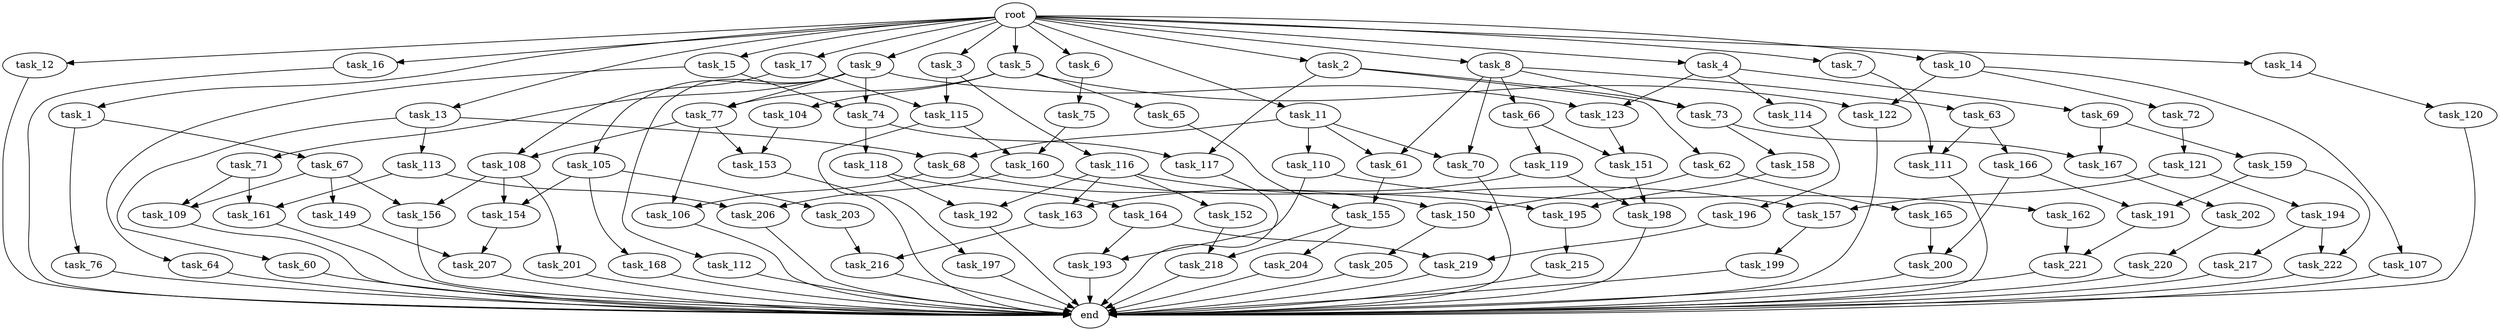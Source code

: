 digraph G {
  root [size="0.000000"];
  task_1 [size="10.240000"];
  task_2 [size="10.240000"];
  task_3 [size="10.240000"];
  task_4 [size="10.240000"];
  task_5 [size="10.240000"];
  task_6 [size="10.240000"];
  task_7 [size="10.240000"];
  task_8 [size="10.240000"];
  task_9 [size="10.240000"];
  task_10 [size="10.240000"];
  task_11 [size="10.240000"];
  task_12 [size="10.240000"];
  task_13 [size="10.240000"];
  task_14 [size="10.240000"];
  task_15 [size="10.240000"];
  task_16 [size="10.240000"];
  task_17 [size="10.240000"];
  task_60 [size="4209067950.080000"];
  task_61 [size="1546188226.560000"];
  task_62 [size="3092376453.120000"];
  task_63 [size="773094113.280000"];
  task_64 [size="4209067950.080000"];
  task_65 [size="8589934592.000000"];
  task_66 [size="773094113.280000"];
  task_67 [size="4209067950.080000"];
  task_68 [size="4982162063.360000"];
  task_69 [size="4209067950.080000"];
  task_70 [size="1546188226.560000"];
  task_71 [size="773094113.280000"];
  task_72 [size="6957847019.520000"];
  task_73 [size="3865470566.400000"];
  task_74 [size="4982162063.360000"];
  task_75 [size="6957847019.520000"];
  task_76 [size="4209067950.080000"];
  task_77 [size="9363028705.280001"];
  task_104 [size="8589934592.000000"];
  task_105 [size="773094113.280000"];
  task_106 [size="12799002542.080000"];
  task_107 [size="6957847019.520000"];
  task_108 [size="5583457484.800000"];
  task_109 [size="3435973836.800000"];
  task_110 [size="773094113.280000"];
  task_111 [size="7301444403.200000"];
  task_112 [size="773094113.280000"];
  task_113 [size="4209067950.080000"];
  task_114 [size="4209067950.080000"];
  task_115 [size="8332236554.240000"];
  task_116 [size="6957847019.520000"];
  task_117 [size="3435973836.800000"];
  task_118 [size="343597383.680000"];
  task_119 [size="343597383.680000"];
  task_120 [size="6957847019.520000"];
  task_121 [size="8589934592.000000"];
  task_122 [size="15547781611.520000"];
  task_123 [size="4982162063.360000"];
  task_149 [size="3092376453.120000"];
  task_150 [size="9363028705.280001"];
  task_151 [size="687194767.360000"];
  task_152 [size="6957847019.520000"];
  task_153 [size="12799002542.080000"];
  task_154 [size="11166914969.600000"];
  task_155 [size="9964324126.719999"];
  task_156 [size="10050223472.639999"];
  task_157 [size="15547781611.520000"];
  task_158 [size="3092376453.120000"];
  task_159 [size="1374389534.720000"];
  task_160 [size="13915694039.040001"];
  task_161 [size="3435973836.800000"];
  task_162 [size="1374389534.720000"];
  task_163 [size="11166914969.600000"];
  task_164 [size="3092376453.120000"];
  task_165 [size="773094113.280000"];
  task_166 [size="343597383.680000"];
  task_167 [size="4466765987.840000"];
  task_168 [size="4209067950.080000"];
  task_191 [size="7645041786.880000"];
  task_192 [size="10050223472.639999"];
  task_193 [size="3521873182.720000"];
  task_194 [size="8589934592.000000"];
  task_195 [size="8332236554.240000"];
  task_196 [size="4209067950.080000"];
  task_197 [size="6957847019.520000"];
  task_198 [size="4982162063.360000"];
  task_199 [size="1374389534.720000"];
  task_200 [size="9706626088.960001"];
  task_201 [size="6957847019.520000"];
  task_202 [size="773094113.280000"];
  task_203 [size="4209067950.080000"];
  task_204 [size="343597383.680000"];
  task_205 [size="343597383.680000"];
  task_206 [size="10050223472.639999"];
  task_207 [size="8933531975.680000"];
  task_215 [size="6957847019.520000"];
  task_216 [size="6356551598.080000"];
  task_217 [size="3092376453.120000"];
  task_218 [size="1116691496.960000"];
  task_219 [size="9105330667.520000"];
  task_220 [size="2147483648.000000"];
  task_221 [size="6270652252.160000"];
  task_222 [size="5239860101.120000"];
  end [size="0.000000"];

  root -> task_1 [size="1.000000"];
  root -> task_2 [size="1.000000"];
  root -> task_3 [size="1.000000"];
  root -> task_4 [size="1.000000"];
  root -> task_5 [size="1.000000"];
  root -> task_6 [size="1.000000"];
  root -> task_7 [size="1.000000"];
  root -> task_8 [size="1.000000"];
  root -> task_9 [size="1.000000"];
  root -> task_10 [size="1.000000"];
  root -> task_11 [size="1.000000"];
  root -> task_12 [size="1.000000"];
  root -> task_13 [size="1.000000"];
  root -> task_14 [size="1.000000"];
  root -> task_15 [size="1.000000"];
  root -> task_16 [size="1.000000"];
  root -> task_17 [size="1.000000"];
  task_1 -> task_67 [size="411041792.000000"];
  task_1 -> task_76 [size="411041792.000000"];
  task_2 -> task_62 [size="301989888.000000"];
  task_2 -> task_73 [size="301989888.000000"];
  task_2 -> task_117 [size="301989888.000000"];
  task_3 -> task_115 [size="679477248.000000"];
  task_3 -> task_116 [size="679477248.000000"];
  task_4 -> task_69 [size="411041792.000000"];
  task_4 -> task_114 [size="411041792.000000"];
  task_4 -> task_123 [size="411041792.000000"];
  task_5 -> task_65 [size="838860800.000000"];
  task_5 -> task_77 [size="838860800.000000"];
  task_5 -> task_104 [size="838860800.000000"];
  task_5 -> task_122 [size="838860800.000000"];
  task_6 -> task_75 [size="679477248.000000"];
  task_7 -> task_111 [size="679477248.000000"];
  task_8 -> task_61 [size="75497472.000000"];
  task_8 -> task_63 [size="75497472.000000"];
  task_8 -> task_66 [size="75497472.000000"];
  task_8 -> task_70 [size="75497472.000000"];
  task_8 -> task_73 [size="75497472.000000"];
  task_9 -> task_71 [size="75497472.000000"];
  task_9 -> task_74 [size="75497472.000000"];
  task_9 -> task_77 [size="75497472.000000"];
  task_9 -> task_105 [size="75497472.000000"];
  task_9 -> task_112 [size="75497472.000000"];
  task_9 -> task_123 [size="75497472.000000"];
  task_10 -> task_72 [size="679477248.000000"];
  task_10 -> task_107 [size="679477248.000000"];
  task_10 -> task_122 [size="679477248.000000"];
  task_11 -> task_61 [size="75497472.000000"];
  task_11 -> task_68 [size="75497472.000000"];
  task_11 -> task_70 [size="75497472.000000"];
  task_11 -> task_110 [size="75497472.000000"];
  task_12 -> end [size="1.000000"];
  task_13 -> task_60 [size="411041792.000000"];
  task_13 -> task_68 [size="411041792.000000"];
  task_13 -> task_113 [size="411041792.000000"];
  task_14 -> task_120 [size="679477248.000000"];
  task_15 -> task_64 [size="411041792.000000"];
  task_15 -> task_74 [size="411041792.000000"];
  task_16 -> end [size="1.000000"];
  task_17 -> task_108 [size="134217728.000000"];
  task_17 -> task_115 [size="134217728.000000"];
  task_60 -> end [size="1.000000"];
  task_61 -> task_155 [size="134217728.000000"];
  task_62 -> task_150 [size="75497472.000000"];
  task_62 -> task_165 [size="75497472.000000"];
  task_63 -> task_111 [size="33554432.000000"];
  task_63 -> task_166 [size="33554432.000000"];
  task_64 -> end [size="1.000000"];
  task_65 -> task_155 [size="838860800.000000"];
  task_66 -> task_119 [size="33554432.000000"];
  task_66 -> task_151 [size="33554432.000000"];
  task_67 -> task_109 [size="301989888.000000"];
  task_67 -> task_149 [size="301989888.000000"];
  task_67 -> task_156 [size="301989888.000000"];
  task_68 -> task_106 [size="838860800.000000"];
  task_68 -> task_150 [size="838860800.000000"];
  task_69 -> task_159 [size="134217728.000000"];
  task_69 -> task_167 [size="134217728.000000"];
  task_70 -> end [size="1.000000"];
  task_71 -> task_109 [size="33554432.000000"];
  task_71 -> task_161 [size="33554432.000000"];
  task_72 -> task_121 [size="838860800.000000"];
  task_73 -> task_158 [size="301989888.000000"];
  task_73 -> task_167 [size="301989888.000000"];
  task_74 -> task_117 [size="33554432.000000"];
  task_74 -> task_118 [size="33554432.000000"];
  task_75 -> task_160 [size="679477248.000000"];
  task_76 -> end [size="1.000000"];
  task_77 -> task_106 [size="411041792.000000"];
  task_77 -> task_108 [size="411041792.000000"];
  task_77 -> task_153 [size="411041792.000000"];
  task_104 -> task_153 [size="838860800.000000"];
  task_105 -> task_154 [size="411041792.000000"];
  task_105 -> task_168 [size="411041792.000000"];
  task_105 -> task_203 [size="411041792.000000"];
  task_106 -> end [size="1.000000"];
  task_107 -> end [size="1.000000"];
  task_108 -> task_154 [size="679477248.000000"];
  task_108 -> task_156 [size="679477248.000000"];
  task_108 -> task_201 [size="679477248.000000"];
  task_109 -> end [size="1.000000"];
  task_110 -> task_162 [size="134217728.000000"];
  task_110 -> task_193 [size="134217728.000000"];
  task_111 -> end [size="1.000000"];
  task_112 -> end [size="1.000000"];
  task_113 -> task_161 [size="301989888.000000"];
  task_113 -> task_206 [size="301989888.000000"];
  task_114 -> task_196 [size="411041792.000000"];
  task_115 -> task_160 [size="679477248.000000"];
  task_115 -> task_197 [size="679477248.000000"];
  task_116 -> task_152 [size="679477248.000000"];
  task_116 -> task_157 [size="679477248.000000"];
  task_116 -> task_163 [size="679477248.000000"];
  task_116 -> task_192 [size="679477248.000000"];
  task_117 -> end [size="1.000000"];
  task_118 -> task_164 [size="301989888.000000"];
  task_118 -> task_192 [size="301989888.000000"];
  task_119 -> task_163 [size="411041792.000000"];
  task_119 -> task_198 [size="411041792.000000"];
  task_120 -> end [size="1.000000"];
  task_121 -> task_157 [size="838860800.000000"];
  task_121 -> task_194 [size="838860800.000000"];
  task_122 -> end [size="1.000000"];
  task_123 -> task_151 [size="33554432.000000"];
  task_149 -> task_207 [size="838860800.000000"];
  task_150 -> task_205 [size="33554432.000000"];
  task_151 -> task_198 [size="75497472.000000"];
  task_152 -> task_218 [size="75497472.000000"];
  task_153 -> end [size="1.000000"];
  task_154 -> task_207 [size="33554432.000000"];
  task_155 -> task_204 [size="33554432.000000"];
  task_155 -> task_218 [size="33554432.000000"];
  task_156 -> end [size="1.000000"];
  task_157 -> task_199 [size="134217728.000000"];
  task_158 -> task_195 [size="134217728.000000"];
  task_159 -> task_191 [size="209715200.000000"];
  task_159 -> task_222 [size="209715200.000000"];
  task_160 -> task_195 [size="679477248.000000"];
  task_160 -> task_206 [size="679477248.000000"];
  task_161 -> end [size="1.000000"];
  task_162 -> task_221 [size="75497472.000000"];
  task_163 -> task_216 [size="209715200.000000"];
  task_164 -> task_193 [size="209715200.000000"];
  task_164 -> task_219 [size="209715200.000000"];
  task_165 -> task_200 [size="411041792.000000"];
  task_166 -> task_191 [size="536870912.000000"];
  task_166 -> task_200 [size="536870912.000000"];
  task_167 -> task_202 [size="75497472.000000"];
  task_168 -> end [size="1.000000"];
  task_191 -> task_221 [size="536870912.000000"];
  task_192 -> end [size="1.000000"];
  task_193 -> end [size="1.000000"];
  task_194 -> task_217 [size="301989888.000000"];
  task_194 -> task_222 [size="301989888.000000"];
  task_195 -> task_215 [size="679477248.000000"];
  task_196 -> task_219 [size="679477248.000000"];
  task_197 -> end [size="1.000000"];
  task_198 -> end [size="1.000000"];
  task_199 -> end [size="1.000000"];
  task_200 -> end [size="1.000000"];
  task_201 -> end [size="1.000000"];
  task_202 -> task_220 [size="209715200.000000"];
  task_203 -> task_216 [size="411041792.000000"];
  task_204 -> end [size="1.000000"];
  task_205 -> end [size="1.000000"];
  task_206 -> end [size="1.000000"];
  task_207 -> end [size="1.000000"];
  task_215 -> end [size="1.000000"];
  task_216 -> end [size="1.000000"];
  task_217 -> end [size="1.000000"];
  task_218 -> end [size="1.000000"];
  task_219 -> end [size="1.000000"];
  task_220 -> end [size="1.000000"];
  task_221 -> end [size="1.000000"];
  task_222 -> end [size="1.000000"];
}
